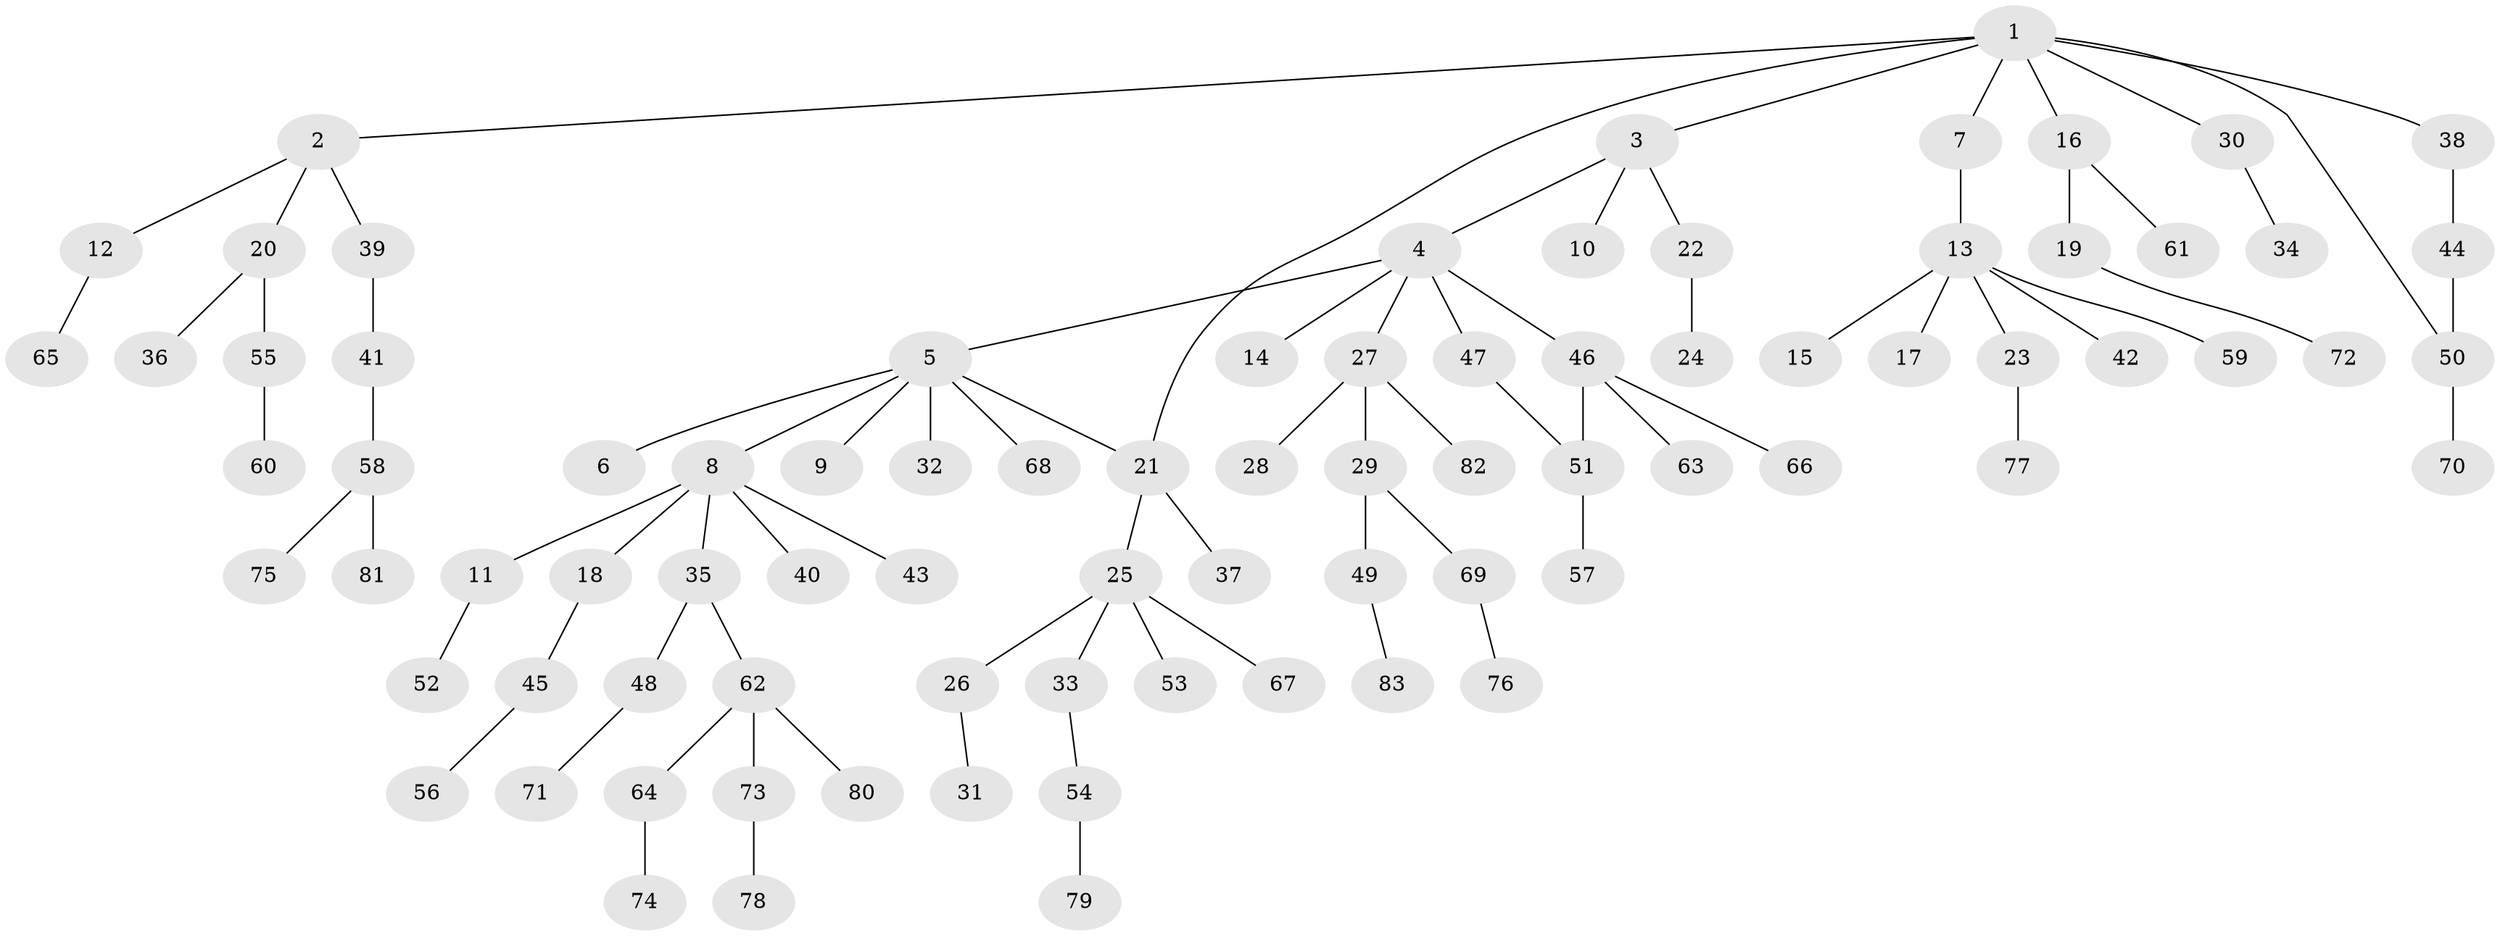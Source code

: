 // Generated by graph-tools (version 1.1) at 2025/10/02/27/25 16:10:53]
// undirected, 83 vertices, 85 edges
graph export_dot {
graph [start="1"]
  node [color=gray90,style=filled];
  1;
  2;
  3;
  4;
  5;
  6;
  7;
  8;
  9;
  10;
  11;
  12;
  13;
  14;
  15;
  16;
  17;
  18;
  19;
  20;
  21;
  22;
  23;
  24;
  25;
  26;
  27;
  28;
  29;
  30;
  31;
  32;
  33;
  34;
  35;
  36;
  37;
  38;
  39;
  40;
  41;
  42;
  43;
  44;
  45;
  46;
  47;
  48;
  49;
  50;
  51;
  52;
  53;
  54;
  55;
  56;
  57;
  58;
  59;
  60;
  61;
  62;
  63;
  64;
  65;
  66;
  67;
  68;
  69;
  70;
  71;
  72;
  73;
  74;
  75;
  76;
  77;
  78;
  79;
  80;
  81;
  82;
  83;
  1 -- 2;
  1 -- 3;
  1 -- 7;
  1 -- 16;
  1 -- 21;
  1 -- 30;
  1 -- 38;
  1 -- 50;
  2 -- 12;
  2 -- 20;
  2 -- 39;
  3 -- 4;
  3 -- 10;
  3 -- 22;
  4 -- 5;
  4 -- 14;
  4 -- 27;
  4 -- 46;
  4 -- 47;
  5 -- 6;
  5 -- 8;
  5 -- 9;
  5 -- 32;
  5 -- 68;
  5 -- 21;
  7 -- 13;
  8 -- 11;
  8 -- 18;
  8 -- 35;
  8 -- 40;
  8 -- 43;
  11 -- 52;
  12 -- 65;
  13 -- 15;
  13 -- 17;
  13 -- 23;
  13 -- 42;
  13 -- 59;
  16 -- 19;
  16 -- 61;
  18 -- 45;
  19 -- 72;
  20 -- 36;
  20 -- 55;
  21 -- 25;
  21 -- 37;
  22 -- 24;
  23 -- 77;
  25 -- 26;
  25 -- 33;
  25 -- 53;
  25 -- 67;
  26 -- 31;
  27 -- 28;
  27 -- 29;
  27 -- 82;
  29 -- 49;
  29 -- 69;
  30 -- 34;
  33 -- 54;
  35 -- 48;
  35 -- 62;
  38 -- 44;
  39 -- 41;
  41 -- 58;
  44 -- 50;
  45 -- 56;
  46 -- 51;
  46 -- 63;
  46 -- 66;
  47 -- 51;
  48 -- 71;
  49 -- 83;
  50 -- 70;
  51 -- 57;
  54 -- 79;
  55 -- 60;
  58 -- 75;
  58 -- 81;
  62 -- 64;
  62 -- 73;
  62 -- 80;
  64 -- 74;
  69 -- 76;
  73 -- 78;
}
